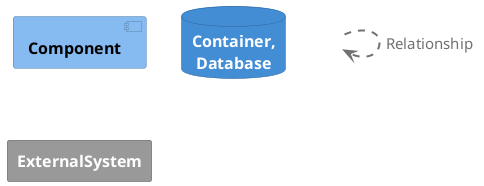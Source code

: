 @startuml
set separator none

skinparam {
  shadowing false
  arrowFontSize 15
  defaultTextAlignment center
  wrapWidth 100
  maxMessageSize 100
}
hide stereotype

skinparam rectangle<<_transparent>> {
  BorderColor transparent
  BackgroundColor transparent
  FontColor transparent
}

skinparam component<<1>> {
  BackgroundColor #85bbf0
  FontColor #000000
  BorderColor #5d82a8
}
component "==Component" <<1>>

skinparam database<<2>> {
  BackgroundColor #438dd5
  FontColor #ffffff
  BorderColor #2e6295
}
database "==Container, Database" <<2>>

skinparam rectangle<<3>> {
  BackgroundColor #999999
  FontColor #ffffff
  BorderColor #6b6b6b
}
rectangle "==ExternalSystem" <<3>>

rectangle "." <<_transparent>> as 4
4 .[#707070,thickness=2].> 4 : "<color:#707070>Relationship"


@enduml